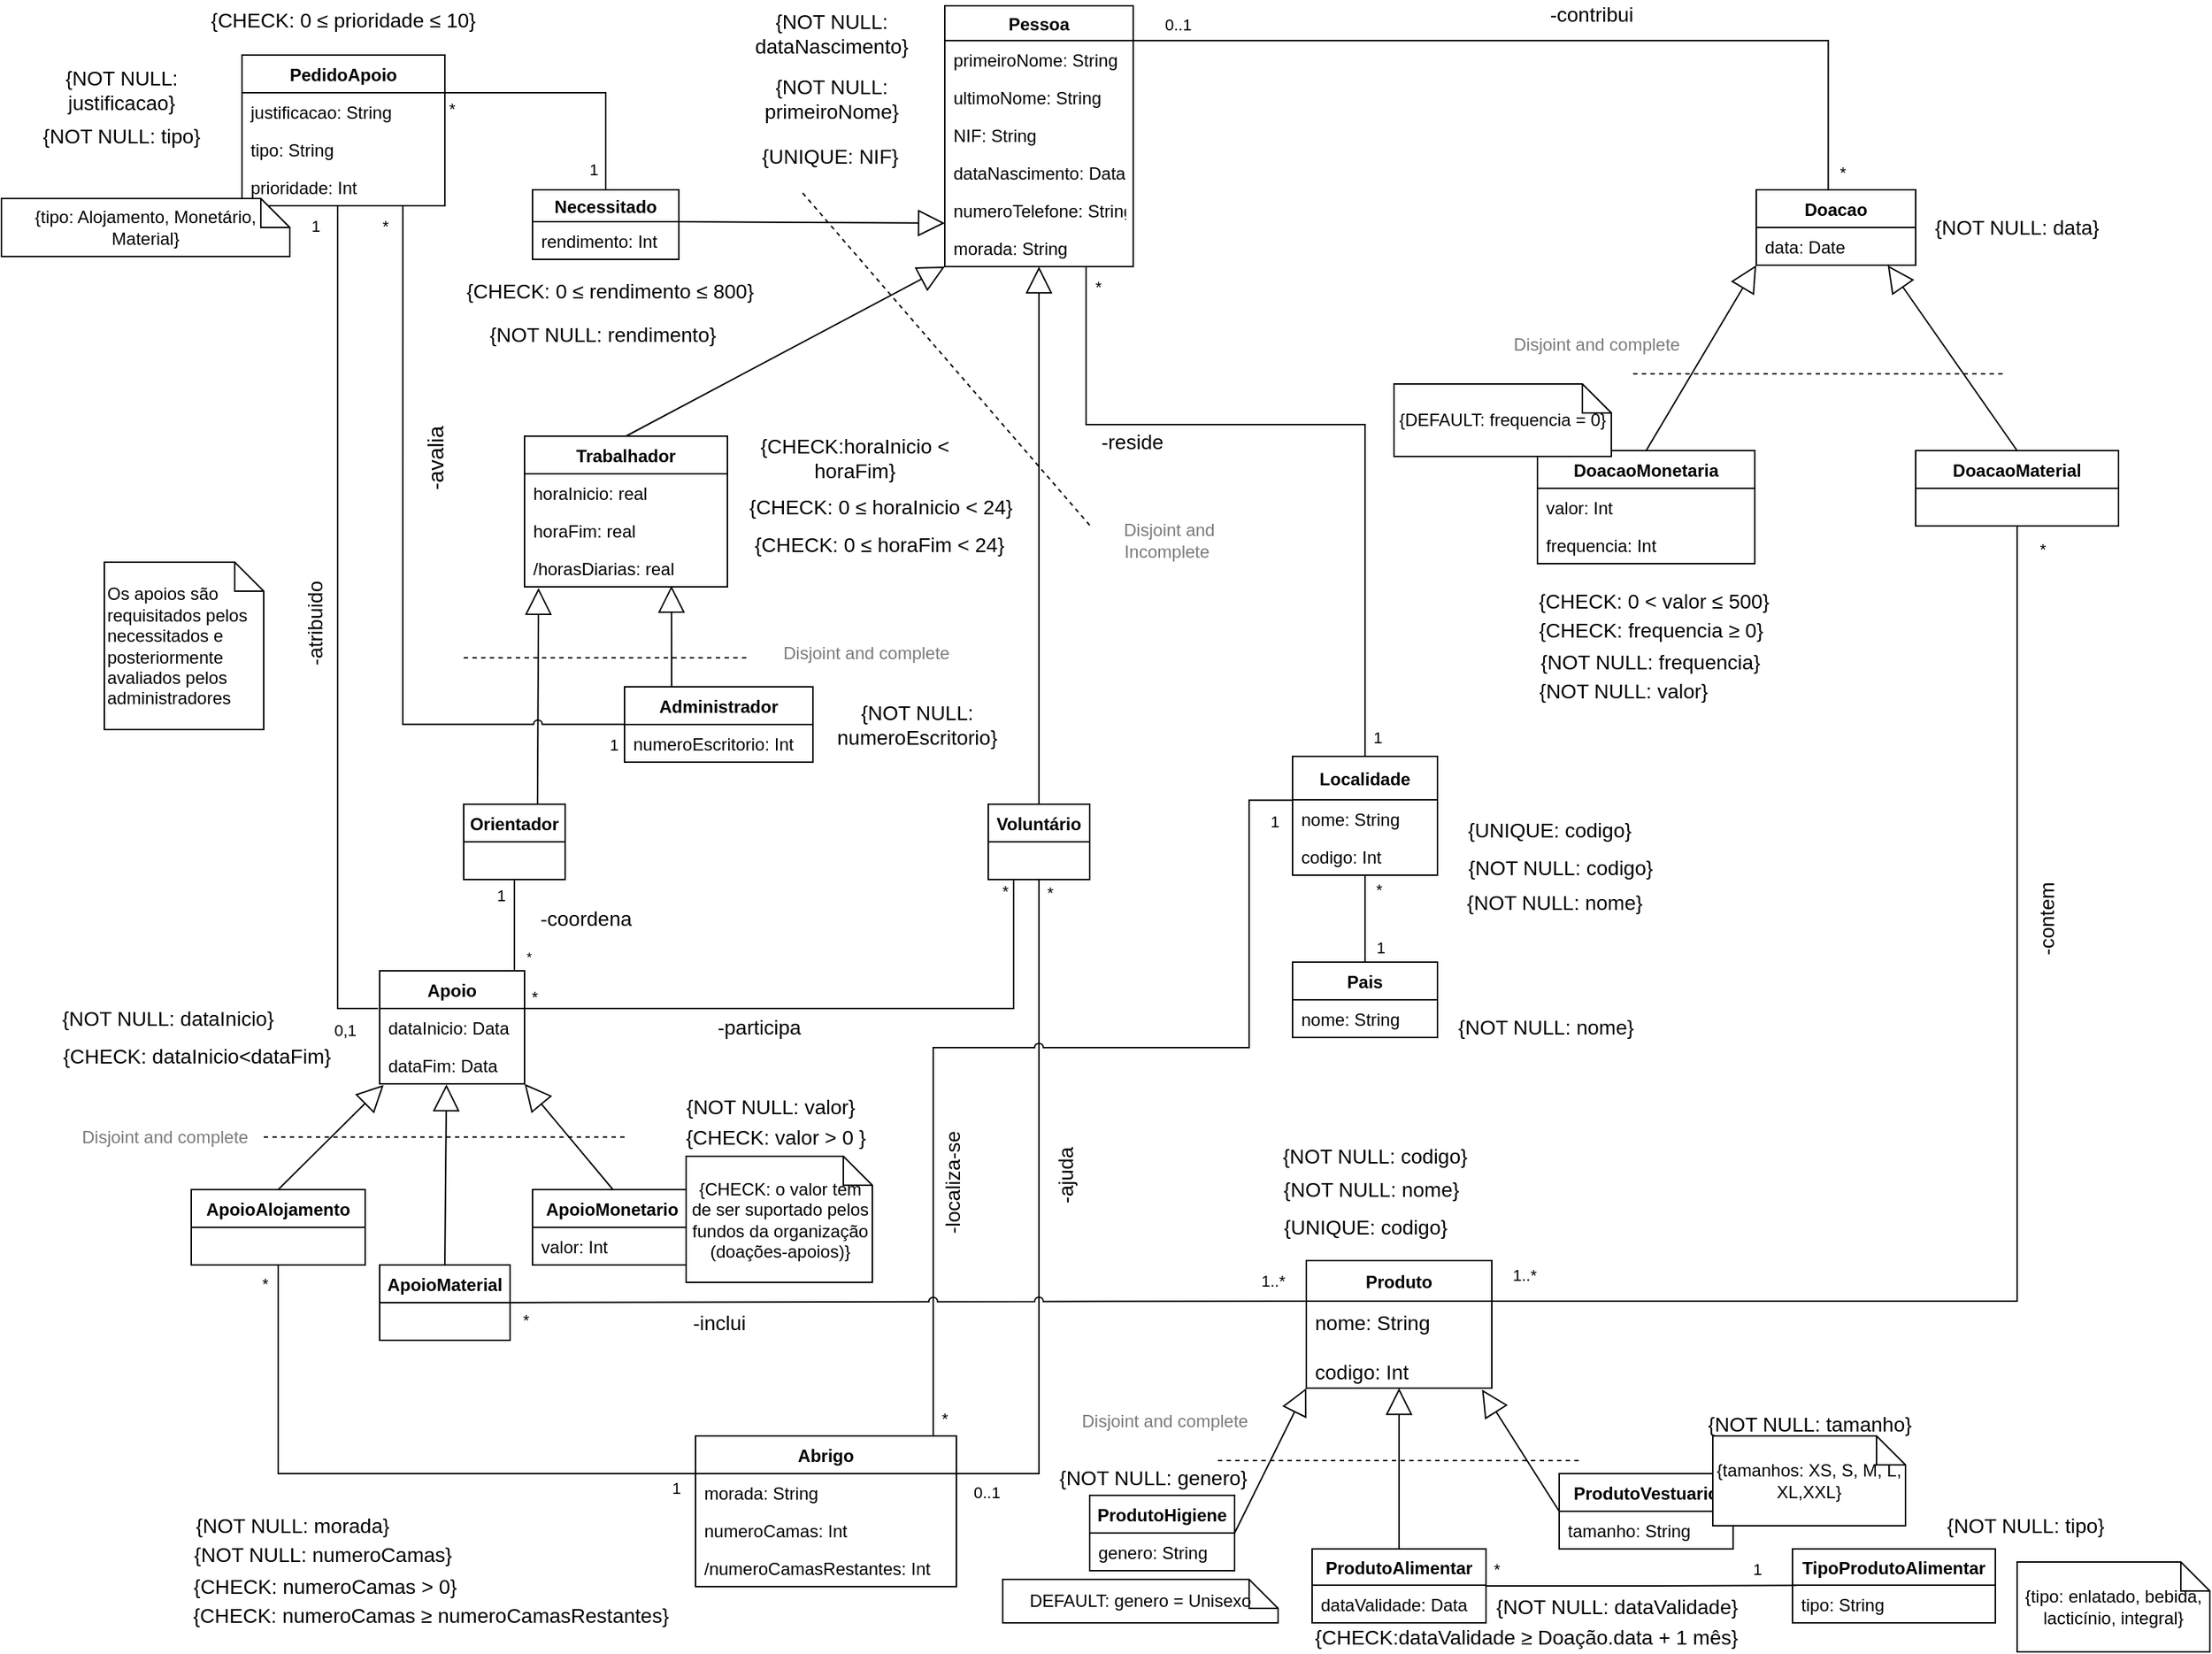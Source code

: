 <mxfile version="14.6.12" type="device"><diagram id="hp6VcKTJ3_gHOtgBkN7Q" name="UML "><mxGraphModel dx="2076" dy="1120" grid="1" gridSize="10" guides="1" tooltips="1" connect="1" arrows="1" fold="1" page="1" pageScale="1" pageWidth="1654" pageHeight="1169" background="none" math="0" shadow="0"><root><mxCell id="0"/><mxCell id="1" parent="0"/><mxCell id="lBx3msXCtQHLR3H3OD68-1" value="Pessoa" style="swimlane;fontStyle=1;childLayout=stackLayout;horizontal=1;startSize=24;fillColor=none;horizontalStack=0;resizeParent=1;resizeParentMax=0;resizeLast=0;collapsible=1;marginBottom=0;" parent="1" vertex="1"><mxGeometry x="711" y="26" width="130" height="180" as="geometry"/></mxCell><mxCell id="lBx3msXCtQHLR3H3OD68-2" value="primeiroNome: String" style="text;strokeColor=none;fillColor=none;align=left;verticalAlign=top;spacingLeft=4;spacingRight=4;overflow=hidden;rotatable=0;points=[[0,0.5],[1,0.5]];portConstraint=eastwest;" parent="lBx3msXCtQHLR3H3OD68-1" vertex="1"><mxGeometry y="24" width="130" height="26" as="geometry"/></mxCell><mxCell id="lBx3msXCtQHLR3H3OD68-3" value="ultimoNome: String" style="text;strokeColor=none;fillColor=none;align=left;verticalAlign=top;spacingLeft=4;spacingRight=4;overflow=hidden;rotatable=0;points=[[0,0.5],[1,0.5]];portConstraint=eastwest;" parent="lBx3msXCtQHLR3H3OD68-1" vertex="1"><mxGeometry y="50" width="130" height="26" as="geometry"/></mxCell><mxCell id="lBx3msXCtQHLR3H3OD68-4" value="NIF: String" style="text;strokeColor=none;fillColor=none;align=left;verticalAlign=top;spacingLeft=4;spacingRight=4;overflow=hidden;rotatable=0;points=[[0,0.5],[1,0.5]];portConstraint=eastwest;" parent="lBx3msXCtQHLR3H3OD68-1" vertex="1"><mxGeometry y="76" width="130" height="26" as="geometry"/></mxCell><mxCell id="lBx3msXCtQHLR3H3OD68-5" value="dataNascimento: Data" style="text;strokeColor=none;fillColor=none;align=left;verticalAlign=top;spacingLeft=4;spacingRight=4;overflow=hidden;rotatable=0;points=[[0,0.5],[1,0.5]];portConstraint=eastwest;" parent="lBx3msXCtQHLR3H3OD68-1" vertex="1"><mxGeometry y="102" width="130" height="26" as="geometry"/></mxCell><mxCell id="lBx3msXCtQHLR3H3OD68-7" value="numeroTelefone: String" style="text;strokeColor=none;fillColor=none;align=left;verticalAlign=top;spacingLeft=4;spacingRight=4;overflow=hidden;rotatable=0;points=[[0,0.5],[1,0.5]];portConstraint=eastwest;" parent="lBx3msXCtQHLR3H3OD68-1" vertex="1"><mxGeometry y="128" width="130" height="26" as="geometry"/></mxCell><mxCell id="lBx3msXCtQHLR3H3OD68-8" value="morada: String" style="text;strokeColor=none;fillColor=none;align=left;verticalAlign=top;spacingLeft=4;spacingRight=4;overflow=hidden;rotatable=0;points=[[0,0.5],[1,0.5]];portConstraint=eastwest;" parent="lBx3msXCtQHLR3H3OD68-1" vertex="1"><mxGeometry y="154" width="130" height="26" as="geometry"/></mxCell><mxCell id="lBx3msXCtQHLR3H3OD68-9" value="Trabalhador" style="swimlane;fontStyle=1;childLayout=stackLayout;horizontal=1;startSize=26;fillColor=none;horizontalStack=0;resizeParent=1;resizeParentMax=0;resizeLast=0;collapsible=1;marginBottom=0;" parent="1" vertex="1"><mxGeometry x="421" y="323" width="140" height="104" as="geometry"/></mxCell><mxCell id="lBx3msXCtQHLR3H3OD68-11" value="horaInicio: real" style="text;strokeColor=none;fillColor=none;align=left;verticalAlign=top;spacingLeft=4;spacingRight=4;overflow=hidden;rotatable=0;points=[[0,0.5],[1,0.5]];portConstraint=eastwest;" parent="lBx3msXCtQHLR3H3OD68-9" vertex="1"><mxGeometry y="26" width="140" height="26" as="geometry"/></mxCell><mxCell id="lBx3msXCtQHLR3H3OD68-12" value="horaFim: real" style="text;strokeColor=none;fillColor=none;align=left;verticalAlign=top;spacingLeft=4;spacingRight=4;overflow=hidden;rotatable=0;points=[[0,0.5],[1,0.5]];portConstraint=eastwest;" parent="lBx3msXCtQHLR3H3OD68-9" vertex="1"><mxGeometry y="52" width="140" height="26" as="geometry"/></mxCell><mxCell id="lBx3msXCtQHLR3H3OD68-13" value="/horasDiarias: real" style="text;strokeColor=none;fillColor=none;align=left;verticalAlign=top;spacingLeft=4;spacingRight=4;overflow=hidden;rotatable=0;points=[[0,0.5],[1,0.5]];portConstraint=eastwest;" parent="lBx3msXCtQHLR3H3OD68-9" vertex="1"><mxGeometry y="78" width="140" height="26" as="geometry"/></mxCell><mxCell id="lBx3msXCtQHLR3H3OD68-14" value="Voluntário" style="swimlane;fontStyle=1;childLayout=stackLayout;horizontal=1;startSize=26;fillColor=none;horizontalStack=0;resizeParent=1;resizeParentMax=0;resizeLast=0;collapsible=1;marginBottom=0;" parent="1" vertex="1"><mxGeometry x="741" y="577" width="70" height="52" as="geometry"><mxRectangle x="680" y="577" width="90" height="26" as="alternateBounds"/></mxGeometry></mxCell><mxCell id="lBx3msXCtQHLR3H3OD68-18" value="Orientador" style="swimlane;fontStyle=1;childLayout=stackLayout;horizontal=1;startSize=26;fillColor=none;horizontalStack=0;resizeParent=1;resizeParentMax=0;resizeLast=0;collapsible=1;marginBottom=0;" parent="1" vertex="1"><mxGeometry x="379" y="577" width="70" height="52" as="geometry"/></mxCell><mxCell id="lBx3msXCtQHLR3H3OD68-30" value="Apoio" style="swimlane;fontStyle=1;childLayout=stackLayout;horizontal=1;startSize=26;fillColor=none;horizontalStack=0;resizeParent=1;resizeParentMax=0;resizeLast=0;collapsible=1;marginBottom=0;" parent="1" vertex="1"><mxGeometry x="321" y="692" width="100" height="78" as="geometry"/></mxCell><mxCell id="lBx3msXCtQHLR3H3OD68-31" value="dataInicio: Data" style="text;strokeColor=none;fillColor=none;align=left;verticalAlign=top;spacingLeft=4;spacingRight=4;overflow=hidden;rotatable=0;points=[[0,0.5],[1,0.5]];portConstraint=eastwest;" parent="lBx3msXCtQHLR3H3OD68-30" vertex="1"><mxGeometry y="26" width="100" height="26" as="geometry"/></mxCell><mxCell id="lBx3msXCtQHLR3H3OD68-32" value="dataFim: Data" style="text;strokeColor=none;fillColor=none;align=left;verticalAlign=top;spacingLeft=4;spacingRight=4;overflow=hidden;rotatable=0;points=[[0,0.5],[1,0.5]];portConstraint=eastwest;" parent="lBx3msXCtQHLR3H3OD68-30" vertex="1"><mxGeometry y="52" width="100" height="26" as="geometry"/></mxCell><mxCell id="lBx3msXCtQHLR3H3OD68-34" value="ApoioMaterial" style="swimlane;fontStyle=1;childLayout=stackLayout;horizontal=1;startSize=26;fillColor=none;horizontalStack=0;resizeParent=1;resizeParentMax=0;resizeLast=0;collapsible=1;marginBottom=0;" parent="1" vertex="1"><mxGeometry x="321" y="895" width="90" height="52" as="geometry"/></mxCell><mxCell id="lBx3msXCtQHLR3H3OD68-39" value="ApoioMonetario" style="swimlane;fontStyle=1;childLayout=stackLayout;horizontal=1;startSize=26;fillColor=none;horizontalStack=0;resizeParent=1;resizeParentMax=0;resizeLast=0;collapsible=1;marginBottom=0;" parent="1" vertex="1"><mxGeometry x="426.5" y="843" width="110" height="52" as="geometry"/></mxCell><mxCell id="lBx3msXCtQHLR3H3OD68-42" value="valor: Int" style="text;strokeColor=none;fillColor=none;align=left;verticalAlign=top;spacingLeft=4;spacingRight=4;overflow=hidden;rotatable=0;points=[[0,0.5],[1,0.5]];portConstraint=eastwest;" parent="lBx3msXCtQHLR3H3OD68-39" vertex="1"><mxGeometry y="26" width="110" height="26" as="geometry"/></mxCell><mxCell id="lBx3msXCtQHLR3H3OD68-43" value="Abrigo" style="swimlane;fontStyle=1;childLayout=stackLayout;horizontal=1;startSize=26;fillColor=none;horizontalStack=0;resizeParent=1;resizeParentMax=0;resizeLast=0;collapsible=1;marginBottom=0;" parent="1" vertex="1"><mxGeometry x="539" y="1013" width="180" height="104" as="geometry"/></mxCell><mxCell id="lBx3msXCtQHLR3H3OD68-44" value="morada: String" style="text;strokeColor=none;fillColor=none;align=left;verticalAlign=top;spacingLeft=4;spacingRight=4;overflow=hidden;rotatable=0;points=[[0,0.5],[1,0.5]];portConstraint=eastwest;" parent="lBx3msXCtQHLR3H3OD68-43" vertex="1"><mxGeometry y="26" width="180" height="26" as="geometry"/></mxCell><mxCell id="lBx3msXCtQHLR3H3OD68-45" value="numeroCamas: Int" style="text;strokeColor=none;fillColor=none;align=left;verticalAlign=top;spacingLeft=4;spacingRight=4;overflow=hidden;rotatable=0;points=[[0,0.5],[1,0.5]];portConstraint=eastwest;" parent="lBx3msXCtQHLR3H3OD68-43" vertex="1"><mxGeometry y="52" width="180" height="26" as="geometry"/></mxCell><mxCell id="lBx3msXCtQHLR3H3OD68-228" value="/numeroCamasRestantes: Int" style="text;strokeColor=none;fillColor=none;align=left;verticalAlign=top;spacingLeft=4;spacingRight=4;overflow=hidden;rotatable=0;points=[[0,0.5],[1,0.5]];portConstraint=eastwest;" parent="lBx3msXCtQHLR3H3OD68-43" vertex="1"><mxGeometry y="78" width="180" height="26" as="geometry"/></mxCell><mxCell id="lBx3msXCtQHLR3H3OD68-51" value="ProdutoAlimentar" style="swimlane;fontStyle=1;childLayout=stackLayout;horizontal=1;startSize=25;fillColor=none;horizontalStack=0;resizeParent=1;resizeParentMax=0;resizeLast=0;collapsible=1;marginBottom=0;" parent="1" vertex="1"><mxGeometry x="964.5" y="1091" width="120" height="51" as="geometry"/></mxCell><mxCell id="lBx3msXCtQHLR3H3OD68-53" value="dataValidade: Data" style="text;strokeColor=none;fillColor=none;align=left;verticalAlign=top;spacingLeft=4;spacingRight=4;overflow=hidden;rotatable=0;points=[[0,0.5],[1,0.5]];portConstraint=eastwest;" parent="lBx3msXCtQHLR3H3OD68-51" vertex="1"><mxGeometry y="25" width="120" height="26" as="geometry"/></mxCell><mxCell id="lBx3msXCtQHLR3H3OD68-55" value="ProdutoVestuario" style="swimlane;fontStyle=1;childLayout=stackLayout;horizontal=1;startSize=26;fillColor=none;horizontalStack=0;resizeParent=1;resizeParentMax=0;resizeLast=0;collapsible=1;marginBottom=0;" parent="1" vertex="1"><mxGeometry x="1135" y="1039" width="120" height="52" as="geometry"/></mxCell><mxCell id="lBx3msXCtQHLR3H3OD68-56" value="tamanho: String" style="text;strokeColor=none;fillColor=none;align=left;verticalAlign=top;spacingLeft=4;spacingRight=4;overflow=hidden;rotatable=0;points=[[0,0.5],[1,0.5]];portConstraint=eastwest;" parent="lBx3msXCtQHLR3H3OD68-55" vertex="1"><mxGeometry y="26" width="120" height="26" as="geometry"/></mxCell><mxCell id="lBx3msXCtQHLR3H3OD68-59" value="ProdutoHigiene" style="swimlane;fontStyle=1;childLayout=stackLayout;horizontal=1;startSize=26;fillColor=none;horizontalStack=0;resizeParent=1;resizeParentMax=0;resizeLast=0;collapsible=1;marginBottom=0;" parent="1" vertex="1"><mxGeometry x="811" y="1054" width="100" height="52" as="geometry"/></mxCell><mxCell id="lBx3msXCtQHLR3H3OD68-60" value="genero: String" style="text;strokeColor=none;fillColor=none;align=left;verticalAlign=top;spacingLeft=4;spacingRight=4;overflow=hidden;rotatable=0;points=[[0,0.5],[1,0.5]];portConstraint=eastwest;" parent="lBx3msXCtQHLR3H3OD68-59" vertex="1"><mxGeometry y="26" width="100" height="26" as="geometry"/></mxCell><mxCell id="lBx3msXCtQHLR3H3OD68-65" value="Necessitado" style="swimlane;fontStyle=1;childLayout=stackLayout;horizontal=1;startSize=22;fillColor=none;horizontalStack=0;resizeParent=1;resizeParentMax=0;resizeLast=0;collapsible=1;marginBottom=0;" parent="1" vertex="1"><mxGeometry x="426.5" y="153" width="101" height="48" as="geometry"/></mxCell><mxCell id="Nlvr1y0J_WOIO6-PGMLo-25" value="rendimento: Int" style="text;strokeColor=none;fillColor=none;align=left;verticalAlign=top;spacingLeft=4;spacingRight=4;overflow=hidden;rotatable=0;points=[[0,0.5],[1,0.5]];portConstraint=eastwest;" parent="lBx3msXCtQHLR3H3OD68-65" vertex="1"><mxGeometry y="22" width="101" height="26" as="geometry"/></mxCell><mxCell id="lBx3msXCtQHLR3H3OD68-69" value="Administrador" style="swimlane;fontStyle=1;childLayout=stackLayout;horizontal=1;startSize=26;fillColor=none;horizontalStack=0;resizeParent=1;resizeParentMax=0;resizeLast=0;collapsible=1;marginBottom=0;" parent="1" vertex="1"><mxGeometry x="490" y="496" width="130" height="52" as="geometry"/></mxCell><mxCell id="lBx3msXCtQHLR3H3OD68-70" value="numeroEscritorio: Int" style="text;strokeColor=none;fillColor=none;align=left;verticalAlign=top;spacingLeft=4;spacingRight=4;overflow=hidden;rotatable=0;points=[[0,0.5],[1,0.5]];portConstraint=eastwest;" parent="lBx3msXCtQHLR3H3OD68-69" vertex="1"><mxGeometry y="26" width="130" height="26" as="geometry"/></mxCell><mxCell id="lBx3msXCtQHLR3H3OD68-77" value="Doacao" style="swimlane;fontStyle=1;childLayout=stackLayout;horizontal=1;startSize=26;fillColor=none;horizontalStack=0;resizeParent=1;resizeParentMax=0;resizeLast=0;collapsible=1;marginBottom=0;" parent="1" vertex="1"><mxGeometry x="1271" y="153" width="110" height="52" as="geometry"/></mxCell><mxCell id="lBx3msXCtQHLR3H3OD68-78" value="data: Date" style="text;strokeColor=none;fillColor=none;align=left;verticalAlign=top;spacingLeft=4;spacingRight=4;overflow=hidden;rotatable=0;points=[[0,0.5],[1,0.5]];portConstraint=eastwest;" parent="lBx3msXCtQHLR3H3OD68-77" vertex="1"><mxGeometry y="26" width="110" height="26" as="geometry"/></mxCell><mxCell id="lBx3msXCtQHLR3H3OD68-81" value="DoacaoMaterial" style="swimlane;fontStyle=1;childLayout=stackLayout;horizontal=1;startSize=26;fillColor=none;horizontalStack=0;resizeParent=1;resizeParentMax=0;resizeLast=0;collapsible=1;marginBottom=0;" parent="1" vertex="1"><mxGeometry x="1381" y="333" width="140" height="52" as="geometry"/></mxCell><mxCell id="lBx3msXCtQHLR3H3OD68-85" value="DoacaoMonetaria" style="swimlane;fontStyle=1;childLayout=stackLayout;horizontal=1;startSize=26;fillColor=none;horizontalStack=0;resizeParent=1;resizeParentMax=0;resizeLast=0;collapsible=1;marginBottom=0;" parent="1" vertex="1"><mxGeometry x="1120" y="333" width="150" height="78" as="geometry"/></mxCell><mxCell id="lBx3msXCtQHLR3H3OD68-86" value="valor: Int" style="text;strokeColor=none;fillColor=none;align=left;verticalAlign=top;spacingLeft=4;spacingRight=4;overflow=hidden;rotatable=0;points=[[0,0.5],[1,0.5]];portConstraint=eastwest;" parent="lBx3msXCtQHLR3H3OD68-85" vertex="1"><mxGeometry y="26" width="150" height="26" as="geometry"/></mxCell><mxCell id="S90QLzdGMA8ZU1RfaPx3-17" value="frequencia: Int" style="text;strokeColor=none;fillColor=none;align=left;verticalAlign=top;spacingLeft=4;spacingRight=4;overflow=hidden;rotatable=0;points=[[0,0.5],[1,0.5]];portConstraint=eastwest;" parent="lBx3msXCtQHLR3H3OD68-85" vertex="1"><mxGeometry y="52" width="150" height="26" as="geometry"/></mxCell><mxCell id="lBx3msXCtQHLR3H3OD68-93" value="Localidade" style="swimlane;fontStyle=1;childLayout=stackLayout;horizontal=1;startSize=30;fillColor=none;horizontalStack=0;resizeParent=1;resizeParentMax=0;resizeLast=0;collapsible=1;marginBottom=0;" parent="1" vertex="1"><mxGeometry x="951" y="544.0" width="100" height="82" as="geometry"><mxRectangle x="890" y="715.0" width="100" height="30" as="alternateBounds"/></mxGeometry></mxCell><mxCell id="lBx3msXCtQHLR3H3OD68-94" value="nome: String" style="text;strokeColor=none;fillColor=none;align=left;verticalAlign=top;spacingLeft=4;spacingRight=4;overflow=hidden;rotatable=0;points=[[0,0.5],[1,0.5]];portConstraint=eastwest;" parent="lBx3msXCtQHLR3H3OD68-93" vertex="1"><mxGeometry y="30" width="100" height="26" as="geometry"/></mxCell><mxCell id="lBx3msXCtQHLR3H3OD68-95" value="codigo: Int" style="text;strokeColor=none;fillColor=none;align=left;verticalAlign=top;spacingLeft=4;spacingRight=4;overflow=hidden;rotatable=0;points=[[0,0.5],[1,0.5]];portConstraint=eastwest;" parent="lBx3msXCtQHLR3H3OD68-93" vertex="1"><mxGeometry y="56" width="100" height="26" as="geometry"/></mxCell><mxCell id="lBx3msXCtQHLR3H3OD68-98" value="Pais" style="swimlane;fontStyle=1;childLayout=stackLayout;horizontal=1;startSize=26;fillColor=none;horizontalStack=0;resizeParent=1;resizeParentMax=0;resizeLast=0;collapsible=1;marginBottom=0;" parent="1" vertex="1"><mxGeometry x="951" y="686" width="100" height="52" as="geometry"><mxRectangle x="890" y="841" width="60" height="26" as="alternateBounds"/></mxGeometry></mxCell><mxCell id="lBx3msXCtQHLR3H3OD68-99" value="nome: String" style="text;strokeColor=none;fillColor=none;align=left;verticalAlign=top;spacingLeft=4;spacingRight=4;overflow=hidden;rotatable=0;points=[[0,0.5],[1,0.5]];portConstraint=eastwest;" parent="lBx3msXCtQHLR3H3OD68-98" vertex="1"><mxGeometry y="26" width="100" height="26" as="geometry"/></mxCell><mxCell id="lBx3msXCtQHLR3H3OD68-106" value="ApoioAlojamento" style="swimlane;fontStyle=1;childLayout=stackLayout;horizontal=1;startSize=26;fillColor=none;horizontalStack=0;resizeParent=1;resizeParentMax=0;resizeLast=0;collapsible=1;marginBottom=0;" parent="1" vertex="1"><mxGeometry x="191" y="843" width="120" height="52" as="geometry"/></mxCell><mxCell id="lBx3msXCtQHLR3H3OD68-115" value="" style="endArrow=block;endSize=16;endFill=0;html=1;exitX=0.5;exitY=0;exitDx=0;exitDy=0;entryX=0;entryY=1;entryDx=0;entryDy=0;rounded=0;jumpStyle=arc;" parent="1" source="lBx3msXCtQHLR3H3OD68-9" target="lBx3msXCtQHLR3H3OD68-1" edge="1"><mxGeometry x="191" y="26" width="160" as="geometry"><mxPoint x="261" y="363" as="sourcePoint"/><mxPoint x="671" y="255" as="targetPoint"/></mxGeometry></mxCell><mxCell id="lBx3msXCtQHLR3H3OD68-117" value="" style="endArrow=block;endSize=16;endFill=0;html=1;rounded=0;exitX=0.993;exitY=0;exitDx=0;exitDy=0;exitPerimeter=0;jumpStyle=arc;" parent="1" source="Nlvr1y0J_WOIO6-PGMLo-25" edge="1"><mxGeometry x="190.5" y="23" width="160" as="geometry"><mxPoint x="534" y="176" as="sourcePoint"/><mxPoint x="711" y="176" as="targetPoint"/><Array as="points"/></mxGeometry></mxCell><mxCell id="lBx3msXCtQHLR3H3OD68-118" value="" style="endArrow=block;endSize=16;endFill=0;html=1;exitX=0.5;exitY=0;exitDx=0;exitDy=0;rounded=0;entryX=0.5;entryY=1;entryDx=0;entryDy=0;jumpStyle=arc;" parent="1" source="lBx3msXCtQHLR3H3OD68-14" target="lBx3msXCtQHLR3H3OD68-1" edge="1"><mxGeometry x="191" y="26" width="160" as="geometry"><mxPoint x="505.41" y="578" as="sourcePoint"/><mxPoint x="779" y="237" as="targetPoint"/><mxPoint as="offset"/><Array as="points"/></mxGeometry></mxCell><mxCell id="lBx3msXCtQHLR3H3OD68-119" value="" style="endArrow=block;endSize=16;endFill=0;html=1;entryX=0;entryY=1;entryDx=0;entryDy=0;exitX=1;exitY=0.5;exitDx=0;exitDy=0;rounded=0;jumpStyle=arc;" parent="1" source="lBx3msXCtQHLR3H3OD68-59" target="lBx3msXCtQHLR3H3OD68-47" edge="1"><mxGeometry x="191" y="26" width="160" as="geometry"><mxPoint x="579.82" y="1086" as="sourcePoint"/><mxPoint x="579.82" y="956" as="targetPoint"/></mxGeometry></mxCell><mxCell id="lBx3msXCtQHLR3H3OD68-120" value="" style="endArrow=block;endSize=16;endFill=0;html=1;exitX=0.5;exitY=0;exitDx=0;exitDy=0;rounded=0;jumpStyle=arc;entryX=0.5;entryY=1;entryDx=0;entryDy=0;" parent="1" source="lBx3msXCtQHLR3H3OD68-51" target="lBx3msXCtQHLR3H3OD68-47" edge="1"><mxGeometry x="202.5" y="28" width="160" as="geometry"><mxPoint x="1020" y="1067" as="sourcePoint"/><mxPoint x="1061" y="1030" as="targetPoint"/></mxGeometry></mxCell><mxCell id="lBx3msXCtQHLR3H3OD68-121" value="" style="endArrow=block;endSize=16;endFill=0;html=1;rounded=0;jumpStyle=arc;entryX=0.947;entryY=1.038;entryDx=0;entryDy=0;entryPerimeter=0;exitX=0;exitY=0.5;exitDx=0;exitDy=0;" parent="1" source="lBx3msXCtQHLR3H3OD68-55" target="TGdzUdlJfX6qGyG5TFMr-3" edge="1"><mxGeometry x="191" y="26" width="160" as="geometry"><mxPoint x="1099" y="1090" as="sourcePoint"/><mxPoint x="1086.708" y="1006.208" as="targetPoint"/></mxGeometry></mxCell><mxCell id="lBx3msXCtQHLR3H3OD68-123" value="" style="endArrow=block;endSize=16;endFill=0;html=1;entryX=0.028;entryY=1.029;entryDx=0;entryDy=0;entryPerimeter=0;exitX=0.5;exitY=0;exitDx=0;exitDy=0;rounded=0;jumpStyle=arc;" parent="1" source="lBx3msXCtQHLR3H3OD68-106" target="lBx3msXCtQHLR3H3OD68-32" edge="1"><mxGeometry x="191" y="26" width="160" as="geometry"><mxPoint x="241" y="913" as="sourcePoint"/><mxPoint x="231" y="838" as="targetPoint"/></mxGeometry></mxCell><mxCell id="lBx3msXCtQHLR3H3OD68-126" value="" style="endArrow=block;endSize=16;endFill=0;html=1;entryX=1;entryY=1;entryDx=0;entryDy=0;rounded=0;jumpStyle=arc;" parent="1" target="lBx3msXCtQHLR3H3OD68-30" edge="1"><mxGeometry x="191" y="26" width="160" as="geometry"><mxPoint x="482" y="843" as="sourcePoint"/><mxPoint x="411" y="757.8" as="targetPoint"/></mxGeometry></mxCell><mxCell id="lBx3msXCtQHLR3H3OD68-131" value="" style="endArrow=block;endSize=16;endFill=0;html=1;entryX=0.825;entryY=1.006;entryDx=0;entryDy=0;exitX=0.5;exitY=0;exitDx=0;exitDy=0;entryPerimeter=0;rounded=0;jumpStyle=arc;" parent="1" source="lBx3msXCtQHLR3H3OD68-81" target="lBx3msXCtQHLR3H3OD68-78" edge="1"><mxGeometry x="191" y="26" width="160" as="geometry"><mxPoint x="871" y="173" as="sourcePoint"/><mxPoint x="1031" y="173" as="targetPoint"/></mxGeometry></mxCell><mxCell id="lBx3msXCtQHLR3H3OD68-132" value="" style="endArrow=block;endSize=16;endFill=0;html=1;exitX=0.5;exitY=0;exitDx=0;exitDy=0;rounded=0;jumpStyle=arc;entryX=0;entryY=1;entryDx=0;entryDy=0;" parent="1" source="lBx3msXCtQHLR3H3OD68-85" target="lBx3msXCtQHLR3H3OD68-77" edge="1"><mxGeometry x="191" y="26" width="160" as="geometry"><mxPoint x="631" y="63" as="sourcePoint"/><mxPoint x="1438" y="200" as="targetPoint"/></mxGeometry></mxCell><mxCell id="lBx3msXCtQHLR3H3OD68-139" value="" style="endArrow=block;endSize=16;endFill=0;html=1;exitX=0.25;exitY=0;exitDx=0;exitDy=0;entryX=0.724;entryY=0.974;entryDx=0;entryDy=0;entryPerimeter=0;rounded=0;" parent="1" source="lBx3msXCtQHLR3H3OD68-69" target="lBx3msXCtQHLR3H3OD68-13" edge="1"><mxGeometry x="191" y="26" width="160" as="geometry"><mxPoint x="551" y="503" as="sourcePoint"/><mxPoint x="523" y="433" as="targetPoint"/><mxPoint as="offset"/></mxGeometry></mxCell><mxCell id="lBx3msXCtQHLR3H3OD68-152" value="" style="endArrow=block;endSize=16;endFill=0;html=1;exitX=0.728;exitY=-0.006;exitDx=0;exitDy=0;entryX=0.069;entryY=1.031;entryDx=0;entryDy=0;entryPerimeter=0;exitPerimeter=0;rounded=0;" parent="1" source="lBx3msXCtQHLR3H3OD68-18" target="lBx3msXCtQHLR3H3OD68-13" edge="1"><mxGeometry x="191" y="26" width="160" as="geometry"><mxPoint x="221" y="493" as="sourcePoint"/><mxPoint x="416" y="443" as="targetPoint"/></mxGeometry></mxCell><mxCell id="lBx3msXCtQHLR3H3OD68-172" value="" style="endArrow=none;html=1;edgeStyle=orthogonalEdgeStyle;strokeColor=#000000;entryX=0.5;entryY=0;entryDx=0;entryDy=0;rounded=0;jumpStyle=arc;" parent="1" edge="1"><mxGeometry x="185.68" y="26" as="geometry"><mxPoint x="851" y="50" as="sourcePoint"/><mxPoint x="1320.68" y="153" as="targetPoint"/><Array as="points"><mxPoint x="841" y="50"/><mxPoint x="1321" y="50"/></Array></mxGeometry></mxCell><mxCell id="lBx3msXCtQHLR3H3OD68-173" value="0..1" style="edgeLabel;resizable=0;html=1;align=left;verticalAlign=bottom;" parent="lBx3msXCtQHLR3H3OD68-172" connectable="0" vertex="1"><mxGeometry x="-1" relative="1" as="geometry"><mxPoint x="10" y="-2.1" as="offset"/></mxGeometry></mxCell><mxCell id="lBx3msXCtQHLR3H3OD68-174" value="*" style="edgeLabel;resizable=0;html=1;align=right;verticalAlign=bottom;" parent="lBx3msXCtQHLR3H3OD68-172" connectable="0" vertex="1"><mxGeometry x="1" relative="1" as="geometry"><mxPoint x="13" y="-3" as="offset"/></mxGeometry></mxCell><mxCell id="lBx3msXCtQHLR3H3OD68-181" value="" style="endArrow=none;html=1;edgeStyle=orthogonalEdgeStyle;strokeColor=#000000;exitX=0.5;exitY=1;exitDx=0;exitDy=0;rounded=0;jumpStyle=arc;" parent="1" source="lBx3msXCtQHLR3H3OD68-18" edge="1"><mxGeometry x="191" y="26" as="geometry"><mxPoint x="407" y="635" as="sourcePoint"/><mxPoint x="416" y="692" as="targetPoint"/><Array as="points"><mxPoint x="416" y="692"/></Array></mxGeometry></mxCell><mxCell id="lBx3msXCtQHLR3H3OD68-182" value="1" style="edgeLabel;resizable=0;html=1;align=left;verticalAlign=bottom;" parent="lBx3msXCtQHLR3H3OD68-181" connectable="0" vertex="1"><mxGeometry x="-1" relative="1" as="geometry"><mxPoint x="-14" y="19" as="offset"/></mxGeometry></mxCell><mxCell id="lBx3msXCtQHLR3H3OD68-183" value="&lt;font style=&quot;font-size: 9px&quot;&gt;*&lt;/font&gt;" style="edgeLabel;resizable=0;html=1;align=right;verticalAlign=bottom;spacing=2;labelBackgroundColor=none;" parent="lBx3msXCtQHLR3H3OD68-181" connectable="0" vertex="1"><mxGeometry x="1" relative="1" as="geometry"><mxPoint x="10" y="-2" as="offset"/></mxGeometry></mxCell><mxCell id="lBx3msXCtQHLR3H3OD68-184" value="" style="endArrow=none;html=1;edgeStyle=orthogonalEdgeStyle;strokeColor=#000000;entryX=0;entryY=0.25;entryDx=0;entryDy=0;rounded=0;exitX=0.5;exitY=1;exitDx=0;exitDy=0;jumpStyle=arc;" parent="1" source="lBx3msXCtQHLR3H3OD68-106" target="lBx3msXCtQHLR3H3OD68-43" edge="1"><mxGeometry x="191" y="26" as="geometry"><mxPoint x="251" y="903" as="sourcePoint"/><mxPoint x="491.0" y="1039.0" as="targetPoint"/><Array as="points"><mxPoint x="251" y="1039"/></Array></mxGeometry></mxCell><mxCell id="lBx3msXCtQHLR3H3OD68-185" value="*" style="edgeLabel;resizable=0;html=1;align=left;verticalAlign=bottom;" parent="lBx3msXCtQHLR3H3OD68-184" connectable="0" vertex="1"><mxGeometry x="-1" relative="1" as="geometry"><mxPoint x="-13" y="21" as="offset"/></mxGeometry></mxCell><mxCell id="lBx3msXCtQHLR3H3OD68-186" value="1" style="edgeLabel;resizable=0;html=1;align=right;verticalAlign=bottom;" parent="lBx3msXCtQHLR3H3OD68-184" connectable="0" vertex="1"><mxGeometry x="1" relative="1" as="geometry"><mxPoint x="-10" y="18" as="offset"/></mxGeometry></mxCell><mxCell id="lBx3msXCtQHLR3H3OD68-187" value="" style="endArrow=none;html=1;edgeStyle=orthogonalEdgeStyle;strokeColor=#000000;rounded=0;endSize=0;startSize=0;entryX=0.5;entryY=1;entryDx=0;entryDy=0;exitX=1;exitY=0.25;exitDx=0;exitDy=0;jumpStyle=arc;" parent="1" source="lBx3msXCtQHLR3H3OD68-43" target="lBx3msXCtQHLR3H3OD68-14" edge="1"><mxGeometry x="191" y="26" as="geometry"><mxPoint x="730" y="1039" as="sourcePoint"/><mxPoint x="806" y="653" as="targetPoint"/></mxGeometry></mxCell><mxCell id="lBx3msXCtQHLR3H3OD68-188" value="0..1" style="edgeLabel;resizable=0;html=1;align=left;verticalAlign=bottom;" parent="lBx3msXCtQHLR3H3OD68-187" connectable="0" vertex="1"><mxGeometry x="-1" relative="1" as="geometry"><mxPoint x="10" y="21" as="offset"/></mxGeometry></mxCell><mxCell id="lBx3msXCtQHLR3H3OD68-189" value="*" style="edgeLabel;resizable=0;html=1;align=right;verticalAlign=bottom;" parent="lBx3msXCtQHLR3H3OD68-187" connectable="0" vertex="1"><mxGeometry x="1" relative="1" as="geometry"><mxPoint x="10.34" y="17" as="offset"/></mxGeometry></mxCell><mxCell id="lBx3msXCtQHLR3H3OD68-215" value="" style="endArrow=none;html=1;edgeStyle=orthogonalEdgeStyle;strokeColor=#000000;entryX=0.5;entryY=1;entryDx=0;entryDy=0;exitX=0.5;exitY=0;exitDx=0;exitDy=0;rounded=0;jumpStyle=arc;" parent="1" source="lBx3msXCtQHLR3H3OD68-98" target="lBx3msXCtQHLR3H3OD68-93" edge="1"><mxGeometry x="191" y="26" as="geometry"><mxPoint x="1771.5" y="844" as="sourcePoint"/><mxPoint x="1771" y="737" as="targetPoint"/><Array as="points"><mxPoint x="1001" y="660"/><mxPoint x="1001" y="660"/></Array></mxGeometry></mxCell><mxCell id="lBx3msXCtQHLR3H3OD68-216" value="1" style="edgeLabel;resizable=0;html=1;align=left;verticalAlign=bottom;" parent="lBx3msXCtQHLR3H3OD68-215" connectable="0" vertex="1"><mxGeometry x="-1" relative="1" as="geometry"><mxPoint x="6" y="-2" as="offset"/></mxGeometry></mxCell><mxCell id="lBx3msXCtQHLR3H3OD68-217" value="*" style="edgeLabel;resizable=0;html=1;align=right;verticalAlign=bottom;" parent="lBx3msXCtQHLR3H3OD68-215" connectable="0" vertex="1"><mxGeometry x="1" relative="1" as="geometry"><mxPoint x="12.5" y="18.26" as="offset"/></mxGeometry></mxCell><mxCell id="lBx3msXCtQHLR3H3OD68-222" value="&lt;font style=&quot;font-size: 14px&quot;&gt;{&lt;/font&gt;&lt;font style=&quot;font-size: 14px&quot;&gt;&lt;font style=&quot;font-size: 14px&quot;&gt;CHECK: numeroCamas ≥&amp;nbsp;&lt;/font&gt;&lt;/font&gt;&lt;font style=&quot;font-size: 14px&quot;&gt;&lt;font style=&quot;font-size: 14px&quot;&gt;&lt;font style=&quot;font-size: 14px&quot;&gt;numeroCamasRestantes&lt;/font&gt;&lt;/font&gt;}&lt;/font&gt;" style="text;html=1;strokeColor=none;fillColor=none;align=center;verticalAlign=middle;whiteSpace=wrap;rounded=1;" parent="1" vertex="1"><mxGeometry x="190.5" y="1125.5" width="330.5" height="23.5" as="geometry"/></mxCell><mxCell id="lBx3msXCtQHLR3H3OD68-223" value="&lt;font style=&quot;font-size: 14px&quot;&gt;{CHECK:dataValidade ≥ Doação.data + 1 mês}&lt;/font&gt;" style="text;html=1;strokeColor=none;fillColor=none;align=center;verticalAlign=middle;whiteSpace=wrap;rounded=0;" parent="1" vertex="1"><mxGeometry x="941" y="1142" width="343" height="20" as="geometry"/></mxCell><mxCell id="lBx3msXCtQHLR3H3OD68-227" value="&lt;font style=&quot;font-size: 14px&quot;&gt;{UNIQUE: NIF}&lt;/font&gt;" style="text;html=1;strokeColor=none;fillColor=none;align=center;verticalAlign=middle;whiteSpace=wrap;rounded=0;" parent="1" vertex="1"><mxGeometry x="577.5" y="120" width="108" height="20" as="geometry"/></mxCell><mxCell id="lBx3msXCtQHLR3H3OD68-229" value="&lt;font style=&quot;font-size: 14px&quot;&gt;{CHECK: &lt;/font&gt;&lt;font style=&quot;font-size: 14px&quot;&gt;&lt;font style=&quot;font-size: 14px&quot;&gt;numeroCamas &amp;gt; 0&lt;/font&gt;}&lt;/font&gt;" style="text;html=1;strokeColor=none;fillColor=none;align=center;verticalAlign=middle;whiteSpace=wrap;rounded=1;" parent="1" vertex="1"><mxGeometry x="188" y="1107.5" width="191" height="18" as="geometry"/></mxCell><mxCell id="lBx3msXCtQHLR3H3OD68-230" value="&lt;font style=&quot;font-size: 14px&quot;&gt;{CHECK: 0 &amp;lt; valor &lt;font style=&quot;font-size: 14px&quot;&gt;&lt;span class=&quot;box&quot;&gt;≤ 500&lt;/span&gt;&lt;/font&gt;}&lt;/font&gt;" style="text;html=1;strokeColor=none;fillColor=none;align=center;verticalAlign=middle;whiteSpace=wrap;rounded=0;" parent="1" vertex="1"><mxGeometry x="1116" y="427" width="169" height="20" as="geometry"/></mxCell><mxCell id="lBx3msXCtQHLR3H3OD68-237" value="" style="endArrow=none;html=1;edgeStyle=orthogonalEdgeStyle;strokeColor=#000000;rounded=0;entryX=-0.01;entryY=0;entryDx=0;entryDy=0;entryPerimeter=0;jumpStyle=arc;" parent="1" source="Nlvr1y0J_WOIO6-PGMLo-12" target="lBx3msXCtQHLR3H3OD68-31" edge="1"><mxGeometry x="200" y="35" as="geometry"><mxPoint x="286" y="211" as="sourcePoint"/><mxPoint x="340.1" y="726.974" as="targetPoint"/><Array as="points"><mxPoint x="292" y="718"/></Array></mxGeometry></mxCell><mxCell id="lBx3msXCtQHLR3H3OD68-238" value="1" style="edgeLabel;resizable=0;html=1;align=left;verticalAlign=bottom;" parent="lBx3msXCtQHLR3H3OD68-237" connectable="0" vertex="1"><mxGeometry x="-1" relative="1" as="geometry"><mxPoint x="-20" y="22" as="offset"/></mxGeometry></mxCell><mxCell id="lBx3msXCtQHLR3H3OD68-239" value="0,1" style="edgeLabel;resizable=0;html=1;align=right;verticalAlign=bottom;" parent="lBx3msXCtQHLR3H3OD68-237" connectable="0" vertex="1"><mxGeometry x="1" relative="1" as="geometry"><mxPoint x="-14.2" y="23.03" as="offset"/></mxGeometry></mxCell><mxCell id="lBx3msXCtQHLR3H3OD68-245" value="" style="endArrow=block;endSize=16;endFill=0;html=1;strokeColor=#000000;exitX=0.5;exitY=0;exitDx=0;exitDy=0;entryX=0.461;entryY=1.016;entryDx=0;entryDy=0;entryPerimeter=0;rounded=0;jumpStyle=arc;" parent="1" source="lBx3msXCtQHLR3H3OD68-34" target="lBx3msXCtQHLR3H3OD68-32" edge="1"><mxGeometry x="191" y="26" width="160" as="geometry"><mxPoint x="401" y="883" as="sourcePoint"/><mxPoint x="391" y="770" as="targetPoint"/></mxGeometry></mxCell><mxCell id="16roKwZHrwdSnwp08Nz2-1" value="" style="endArrow=none;html=1;edgeStyle=orthogonalEdgeStyle;rounded=0;entryX=0.25;entryY=1;entryDx=0;entryDy=0;jumpStyle=arc;" parent="1" target="lBx3msXCtQHLR3H3OD68-14" edge="1"><mxGeometry relative="1" as="geometry"><mxPoint x="443" y="718" as="sourcePoint"/><mxPoint x="785" y="635" as="targetPoint"/><Array as="points"><mxPoint x="421" y="718"/><mxPoint x="759" y="718"/></Array></mxGeometry></mxCell><mxCell id="16roKwZHrwdSnwp08Nz2-2" value="*" style="edgeLabel;resizable=0;html=1;align=left;verticalAlign=bottom;" parent="16roKwZHrwdSnwp08Nz2-1" connectable="0" vertex="1"><mxGeometry x="-1" relative="1" as="geometry"><mxPoint x="-19" as="offset"/></mxGeometry></mxCell><mxCell id="16roKwZHrwdSnwp08Nz2-3" value="*" style="edgeLabel;resizable=0;html=1;align=right;verticalAlign=bottom;" parent="16roKwZHrwdSnwp08Nz2-1" connectable="0" vertex="1"><mxGeometry x="1" relative="1" as="geometry"><mxPoint x="-3" y="16.17" as="offset"/></mxGeometry></mxCell><mxCell id="Nlvr1y0J_WOIO6-PGMLo-6" value="" style="endArrow=none;html=1;edgeStyle=orthogonalEdgeStyle;entryX=0.5;entryY=0;entryDx=0;entryDy=0;rounded=0;exitX=0.75;exitY=1;exitDx=0;exitDy=0;jumpStyle=arc;" parent="1" source="lBx3msXCtQHLR3H3OD68-1" target="lBx3msXCtQHLR3H3OD68-93" edge="1"><mxGeometry relative="1" as="geometry"><mxPoint x="800" y="248" as="sourcePoint"/><mxPoint x="729" y="472" as="targetPoint"/><Array as="points"><mxPoint x="808" y="315"/><mxPoint x="1001" y="315"/></Array></mxGeometry></mxCell><mxCell id="Nlvr1y0J_WOIO6-PGMLo-7" value="*" style="edgeLabel;resizable=0;html=1;align=left;verticalAlign=bottom;" parent="Nlvr1y0J_WOIO6-PGMLo-6" connectable="0" vertex="1"><mxGeometry x="-1" relative="1" as="geometry"><mxPoint x="4.5" y="22" as="offset"/></mxGeometry></mxCell><mxCell id="Nlvr1y0J_WOIO6-PGMLo-8" value="1" style="edgeLabel;resizable=0;html=1;align=right;verticalAlign=bottom;" parent="Nlvr1y0J_WOIO6-PGMLo-6" connectable="0" vertex="1"><mxGeometry x="1" relative="1" as="geometry"><mxPoint x="12" y="-4.91" as="offset"/></mxGeometry></mxCell><mxCell id="Nlvr1y0J_WOIO6-PGMLo-9" value="PedidoApoio" style="swimlane;fontStyle=1;childLayout=stackLayout;horizontal=1;startSize=26;fillColor=none;horizontalStack=0;resizeParent=1;resizeParentMax=0;resizeLast=0;collapsible=1;marginBottom=0;" parent="1" vertex="1"><mxGeometry x="226" y="60" width="140" height="104" as="geometry"/></mxCell><mxCell id="Nlvr1y0J_WOIO6-PGMLo-10" value="justificacao: String" style="text;strokeColor=none;fillColor=none;align=left;verticalAlign=top;spacingLeft=4;spacingRight=4;overflow=hidden;rotatable=0;points=[[0,0.5],[1,0.5]];portConstraint=eastwest;" parent="Nlvr1y0J_WOIO6-PGMLo-9" vertex="1"><mxGeometry y="26" width="140" height="26" as="geometry"/></mxCell><mxCell id="Nlvr1y0J_WOIO6-PGMLo-11" value="tipo: String" style="text;strokeColor=none;fillColor=none;align=left;verticalAlign=top;spacingLeft=4;spacingRight=4;overflow=hidden;rotatable=0;points=[[0,0.5],[1,0.5]];portConstraint=eastwest;" parent="Nlvr1y0J_WOIO6-PGMLo-9" vertex="1"><mxGeometry y="52" width="140" height="26" as="geometry"/></mxCell><mxCell id="Nlvr1y0J_WOIO6-PGMLo-12" value="prioridade: Int" style="text;strokeColor=none;fillColor=none;align=left;verticalAlign=top;spacingLeft=4;spacingRight=4;overflow=hidden;rotatable=0;points=[[0,0.5],[1,0.5]];portConstraint=eastwest;" parent="Nlvr1y0J_WOIO6-PGMLo-9" vertex="1"><mxGeometry y="78" width="140" height="26" as="geometry"/></mxCell><mxCell id="Nlvr1y0J_WOIO6-PGMLo-14" value="" style="endArrow=none;html=1;edgeStyle=orthogonalEdgeStyle;exitX=1;exitY=0.25;exitDx=0;exitDy=0;rounded=0;entryX=0.5;entryY=0;entryDx=0;entryDy=0;jumpStyle=arc;" parent="1" source="Nlvr1y0J_WOIO6-PGMLo-9" target="lBx3msXCtQHLR3H3OD68-65" edge="1"><mxGeometry relative="1" as="geometry"><mxPoint x="384" y="101" as="sourcePoint"/><mxPoint x="544" y="101" as="targetPoint"/><Array as="points"><mxPoint x="477" y="86"/></Array></mxGeometry></mxCell><mxCell id="Nlvr1y0J_WOIO6-PGMLo-15" value="*" style="edgeLabel;resizable=0;html=1;align=left;verticalAlign=bottom;" parent="Nlvr1y0J_WOIO6-PGMLo-14" connectable="0" vertex="1"><mxGeometry x="-1" relative="1" as="geometry"><mxPoint x="1.44" y="19.97" as="offset"/></mxGeometry></mxCell><mxCell id="Nlvr1y0J_WOIO6-PGMLo-16" value="1" style="edgeLabel;resizable=0;html=1;align=right;verticalAlign=bottom;" parent="Nlvr1y0J_WOIO6-PGMLo-14" connectable="0" vertex="1"><mxGeometry x="1" relative="1" as="geometry"><mxPoint x="-5.0" y="-5.18" as="offset"/></mxGeometry></mxCell><mxCell id="Nlvr1y0J_WOIO6-PGMLo-18" value="&lt;font style=&quot;font-size: 14px&quot;&gt;{CHECK: 0 &lt;/font&gt;&lt;font style=&quot;font-size: 14px&quot;&gt;&lt;font style=&quot;font-size: 14px&quot;&gt;≤&lt;/font&gt; prioridade&lt;/font&gt;&lt;font style=&quot;font-size: 14px&quot;&gt;&lt;span class=&quot;box&quot;&gt; ≤ 10&lt;/span&gt;}&lt;/font&gt;" style="text;html=1;strokeColor=none;fillColor=none;align=center;verticalAlign=middle;whiteSpace=wrap;rounded=0;" parent="1" vertex="1"><mxGeometry x="190" y="29" width="212" height="13" as="geometry"/></mxCell><mxCell id="Nlvr1y0J_WOIO6-PGMLo-22" value="" style="endArrow=none;html=1;edgeStyle=orthogonalEdgeStyle;rounded=0;entryX=-0.002;entryY=0.009;entryDx=0;entryDy=0;entryPerimeter=0;jumpStyle=arc;" parent="1" source="lBx3msXCtQHLR3H3OD68-43" target="lBx3msXCtQHLR3H3OD68-94" edge="1"><mxGeometry relative="1" as="geometry"><mxPoint x="568" y="869" as="sourcePoint"/><mxPoint x="940" y="735" as="targetPoint"/><Array as="points"><mxPoint x="703" y="745"/><mxPoint x="921" y="745"/><mxPoint x="921" y="574"/></Array></mxGeometry></mxCell><mxCell id="Nlvr1y0J_WOIO6-PGMLo-23" value="*" style="edgeLabel;resizable=0;html=1;align=left;verticalAlign=bottom;" parent="Nlvr1y0J_WOIO6-PGMLo-22" connectable="0" vertex="1"><mxGeometry x="-1" relative="1" as="geometry"><mxPoint x="4" y="-4" as="offset"/></mxGeometry></mxCell><mxCell id="Nlvr1y0J_WOIO6-PGMLo-24" value="1" style="edgeLabel;resizable=0;html=1;align=right;verticalAlign=bottom;" parent="Nlvr1y0J_WOIO6-PGMLo-22" connectable="0" vertex="1"><mxGeometry x="1" relative="1" as="geometry"><mxPoint x="-7.8" y="22.77" as="offset"/></mxGeometry></mxCell><mxCell id="Nlvr1y0J_WOIO6-PGMLo-29" value="" style="endArrow=none;html=1;edgeStyle=orthogonalEdgeStyle;rounded=0;exitX=0.793;exitY=0.983;exitDx=0;exitDy=0;exitPerimeter=0;entryX=0.004;entryY=-0.003;entryDx=0;entryDy=0;entryPerimeter=0;jumpStyle=arc;" parent="1" source="Nlvr1y0J_WOIO6-PGMLo-12" target="lBx3msXCtQHLR3H3OD68-70" edge="1"><mxGeometry relative="1" as="geometry"><mxPoint x="337" y="180" as="sourcePoint"/><mxPoint x="486" y="522" as="targetPoint"/><Array as="points"><mxPoint x="337" y="522"/></Array></mxGeometry></mxCell><mxCell id="Nlvr1y0J_WOIO6-PGMLo-30" value="*" style="edgeLabel;resizable=0;html=1;align=left;verticalAlign=bottom;" parent="Nlvr1y0J_WOIO6-PGMLo-29" connectable="0" vertex="1"><mxGeometry x="-1" relative="1" as="geometry"><mxPoint x="-16.02" y="23.01" as="offset"/></mxGeometry></mxCell><mxCell id="Nlvr1y0J_WOIO6-PGMLo-31" value="1" style="edgeLabel;resizable=0;html=1;align=right;verticalAlign=bottom;" parent="Nlvr1y0J_WOIO6-PGMLo-29" connectable="0" vertex="1"><mxGeometry x="1" relative="1" as="geometry"><mxPoint x="-4.48" y="22.82" as="offset"/></mxGeometry></mxCell><mxCell id="We37v8-a0ZufE-Tkoejx-1" value="&lt;font style=&quot;font-size: 15px&quot;&gt;-avalia&lt;/font&gt;" style="text;html=1;strokeColor=none;fillColor=none;align=center;verticalAlign=middle;whiteSpace=wrap;rounded=0;rotation=-90;" parent="1" vertex="1"><mxGeometry x="330" y="328" width="58" height="20" as="geometry"/></mxCell><mxCell id="We37v8-a0ZufE-Tkoejx-2" value="-atribuido" style="text;html=1;strokeColor=none;fillColor=none;align=center;verticalAlign=middle;whiteSpace=wrap;rounded=0;rotation=-90;fontSize=14;" parent="1" vertex="1"><mxGeometry x="238.5" y="442.5" width="75" height="20" as="geometry"/></mxCell><mxCell id="We37v8-a0ZufE-Tkoejx-3" value="&lt;font style=&quot;font-size: 14px&quot;&gt;-participa&lt;/font&gt;" style="text;html=1;strokeColor=none;fillColor=none;align=center;verticalAlign=middle;whiteSpace=wrap;rounded=0;fontSize=14;" parent="1" vertex="1"><mxGeometry x="539" y="721" width="88" height="20" as="geometry"/></mxCell><mxCell id="We37v8-a0ZufE-Tkoejx-4" value="-coordena" style="text;html=1;strokeColor=none;fillColor=none;align=center;verticalAlign=middle;whiteSpace=wrap;rounded=0;fontSize=14;" parent="1" vertex="1"><mxGeometry x="426" y="646" width="75" height="20" as="geometry"/></mxCell><mxCell id="We37v8-a0ZufE-Tkoejx-5" value="-ajuda" style="text;html=1;strokeColor=none;fillColor=none;align=center;verticalAlign=middle;whiteSpace=wrap;rounded=0;fontSize=14;rotation=-90;" parent="1" vertex="1"><mxGeometry x="756" y="823" width="77" height="20" as="geometry"/></mxCell><mxCell id="We37v8-a0ZufE-Tkoejx-6" value="-contribui" style="text;html=1;strokeColor=none;fillColor=none;align=center;verticalAlign=middle;whiteSpace=wrap;rounded=0;fontSize=14;" parent="1" vertex="1"><mxGeometry x="1120" y="22" width="75" height="20" as="geometry"/></mxCell><mxCell id="We37v8-a0ZufE-Tkoejx-7" value="-reside" style="text;html=1;strokeColor=none;fillColor=none;align=center;verticalAlign=middle;whiteSpace=wrap;rounded=0;fontSize=14;" parent="1" vertex="1"><mxGeometry x="811" y="317" width="59" height="20" as="geometry"/></mxCell><mxCell id="We37v8-a0ZufE-Tkoejx-8" value="-localiza-se" style="text;html=1;strokeColor=none;fillColor=none;align=center;verticalAlign=middle;whiteSpace=wrap;rounded=0;fontSize=14;rotation=-90;" parent="1" vertex="1"><mxGeometry x="677" y="828" width="79" height="20" as="geometry"/></mxCell><mxCell id="We37v8-a0ZufE-Tkoejx-10" value="-inclui" style="text;html=1;strokeColor=none;fillColor=none;align=center;verticalAlign=middle;whiteSpace=wrap;rounded=0;fontSize=14;" parent="1" vertex="1"><mxGeometry x="532.5" y="925" width="45" height="20" as="geometry"/></mxCell><mxCell id="We37v8-a0ZufE-Tkoejx-11" value="-contem" style="text;html=1;strokeColor=none;fillColor=none;align=center;verticalAlign=middle;whiteSpace=wrap;rounded=0;fontSize=14;rotation=-90;" parent="1" vertex="1"><mxGeometry x="1441" y="646" width="61" height="20" as="geometry"/></mxCell><mxCell id="We37v8-a0ZufE-Tkoejx-13" value="{CHECK: valor &amp;gt; 0 &lt;font style=&quot;font-size: 14px&quot;&gt;&lt;span class=&quot;box&quot;&gt;}&lt;/span&gt;&lt;/font&gt;" style="text;html=1;strokeColor=none;fillColor=none;align=center;verticalAlign=middle;whiteSpace=wrap;rounded=0;fontSize=14;" parent="1" vertex="1"><mxGeometry x="501" y="797" width="187" height="20" as="geometry"/></mxCell><mxCell id="We37v8-a0ZufE-Tkoejx-18" value="{UNIQUE: codigo}" style="text;html=1;strokeColor=none;fillColor=none;align=center;verticalAlign=middle;whiteSpace=wrap;rounded=0;fontSize=14;" parent="1" vertex="1"><mxGeometry x="1060" y="585" width="137" height="20" as="geometry"/></mxCell><mxCell id="S90QLzdGMA8ZU1RfaPx3-1" value="&lt;font style=&quot;font-size: 14px&quot;&gt;{CHECK:horaInicio &amp;lt; horaFim}&lt;/font&gt;" style="text;html=1;strokeColor=none;fillColor=none;align=center;verticalAlign=middle;whiteSpace=wrap;rounded=0;" parent="1" vertex="1"><mxGeometry x="577.5" y="328" width="142" height="20" as="geometry"/></mxCell><mxCell id="S90QLzdGMA8ZU1RfaPx3-2" value="&lt;font style=&quot;font-size: 14px&quot;&gt;{CHECK: dataInicio&amp;lt;&lt;/font&gt;&lt;font style=&quot;font-size: 14px&quot;&gt;&lt;font style=&quot;font-size: 14px&quot;&gt;data&lt;/font&gt;Fim}&lt;/font&gt;" style="text;html=1;strokeColor=none;fillColor=none;align=center;verticalAlign=middle;whiteSpace=wrap;rounded=0;" parent="1" vertex="1"><mxGeometry x="100" y="741" width="190" height="20" as="geometry"/></mxCell><mxCell id="S90QLzdGMA8ZU1RfaPx3-6" value="&lt;font style=&quot;font-size: 14px&quot;&gt;{CHECK: frequencia&lt;font style=&quot;font-size: 14px&quot;&gt;&lt;font style=&quot;font-size: 14px&quot;&gt; ≥ &lt;/font&gt;&lt;/font&gt;0}&lt;/font&gt;" style="text;html=1;strokeColor=none;fillColor=none;align=center;verticalAlign=middle;whiteSpace=wrap;rounded=0;" parent="1" vertex="1"><mxGeometry x="1118.5" y="447" width="159" height="20" as="geometry"/></mxCell><mxCell id="S90QLzdGMA8ZU1RfaPx3-10" value="&lt;font style=&quot;font-size: 14px&quot;&gt;{CHECK: 0 &lt;/font&gt;&lt;font style=&quot;font-size: 14px&quot;&gt;&lt;font style=&quot;font-size: 14px&quot;&gt;≤&lt;/font&gt; rendimento &lt;/font&gt;&lt;font style=&quot;font-size: 14px&quot;&gt;&lt;span class=&quot;box&quot;&gt;≤ 800&lt;/span&gt;}&lt;/font&gt;" style="text;whiteSpace=wrap;html=1;fontSize=14;" parent="1" vertex="1"><mxGeometry x="379" y="208" width="210" height="30" as="geometry"/></mxCell><mxCell id="S90QLzdGMA8ZU1RfaPx3-15" value="&lt;div&gt;Os apoios são requisitados pelos necessitados e&lt;/div&gt;&lt;div&gt;posteriormente&amp;nbsp; avaliados pelos administradores&lt;/div&gt;" style="shape=note;size=20;whiteSpace=wrap;html=1;fontSize=12;align=left;" parent="1" vertex="1"><mxGeometry x="131" y="410" width="110" height="115.5" as="geometry"/></mxCell><mxCell id="S90QLzdGMA8ZU1RfaPx3-24" value="TipoProdutoAlimentar" style="swimlane;fontStyle=1;childLayout=stackLayout;horizontal=1;startSize=25;fillColor=none;horizontalStack=0;resizeParent=1;resizeParentMax=0;resizeLast=0;collapsible=1;marginBottom=0;fontSize=12;align=center;" parent="1" vertex="1"><mxGeometry x="1296" y="1091" width="140" height="51" as="geometry"/></mxCell><mxCell id="S90QLzdGMA8ZU1RfaPx3-25" value="tipo: String" style="text;strokeColor=none;fillColor=none;align=left;verticalAlign=top;spacingLeft=4;spacingRight=4;overflow=hidden;rotatable=0;points=[[0,0.5],[1,0.5]];portConstraint=eastwest;" parent="S90QLzdGMA8ZU1RfaPx3-24" vertex="1"><mxGeometry y="25" width="140" height="26" as="geometry"/></mxCell><mxCell id="S90QLzdGMA8ZU1RfaPx3-33" value="" style="endArrow=none;html=1;edgeStyle=orthogonalEdgeStyle;fontSize=12;entryX=0.02;entryY=0.492;entryDx=0;entryDy=0;entryPerimeter=0;rounded=0;exitX=1;exitY=0.5;exitDx=0;exitDy=0;" parent="1" source="lBx3msXCtQHLR3H3OD68-51" target="S90QLzdGMA8ZU1RfaPx3-24" edge="1"><mxGeometry relative="1" as="geometry"><mxPoint x="1087.5" y="1103" as="sourcePoint"/><mxPoint x="1271" y="1090" as="targetPoint"/><Array as="points"/></mxGeometry></mxCell><mxCell id="S90QLzdGMA8ZU1RfaPx3-34" value="*" style="edgeLabel;resizable=0;html=1;align=left;verticalAlign=bottom;" parent="S90QLzdGMA8ZU1RfaPx3-33" connectable="0" vertex="1"><mxGeometry x="-1" relative="1" as="geometry"><mxPoint x="3.5" y="-3" as="offset"/></mxGeometry></mxCell><mxCell id="S90QLzdGMA8ZU1RfaPx3-35" value="1" style="edgeLabel;resizable=0;html=1;align=right;verticalAlign=bottom;" parent="S90QLzdGMA8ZU1RfaPx3-33" connectable="0" vertex="1"><mxGeometry x="1" relative="1" as="geometry"><mxPoint x="-22.67" y="-3.09" as="offset"/></mxGeometry></mxCell><mxCell id="S90QLzdGMA8ZU1RfaPx3-36" value="{tamanhos: XS, S, M, L, XL,XXL}" style="shape=note;size=20;whiteSpace=wrap;html=1;fontSize=12;align=center;" parent="1" vertex="1"><mxGeometry x="1241" y="1013" width="133" height="62" as="geometry"/></mxCell><mxCell id="S90QLzdGMA8ZU1RfaPx3-37" value="{tipo: enlatado, bebida, lacticínio, integral} " style="shape=note;size=20;whiteSpace=wrap;html=1;fontSize=12;align=center;" parent="1" vertex="1"><mxGeometry x="1451" y="1100" width="133" height="62" as="geometry"/></mxCell><mxCell id="S90QLzdGMA8ZU1RfaPx3-38" value="&lt;font style=&quot;font-size: 14px&quot;&gt;{NOT NULL: primeiroNome} &lt;/font&gt;" style="text;html=1;strokeColor=none;fillColor=none;align=center;verticalAlign=middle;whiteSpace=wrap;rounded=0;fontSize=12;" parent="1" vertex="1"><mxGeometry x="561" y="80" width="143.5" height="20" as="geometry"/></mxCell><mxCell id="S90QLzdGMA8ZU1RfaPx3-40" value="{CHECK: o valor tem de ser suportado pelos fundos da organização (doações-apoios)}" style="shape=note;size=20;whiteSpace=wrap;html=1;fontSize=12;align=center;" parent="1" vertex="1"><mxGeometry x="532.5" y="820" width="128.5" height="87" as="geometry"/></mxCell><mxCell id="S90QLzdGMA8ZU1RfaPx3-41" value="&lt;font style=&quot;font-size: 14px&quot;&gt;{NOT NULL: dataNascimento} &lt;/font&gt;" style="text;html=1;strokeColor=none;fillColor=none;align=center;verticalAlign=middle;whiteSpace=wrap;rounded=0;fontSize=12;" parent="1" vertex="1"><mxGeometry x="561" y="29" width="143.5" height="32" as="geometry"/></mxCell><mxCell id="TGdzUdlJfX6qGyG5TFMr-5" value="{UNIQUE: codigo}" style="text;html=1;strokeColor=none;fillColor=none;align=center;verticalAlign=middle;whiteSpace=wrap;rounded=0;fontSize=14;" parent="1" vertex="1"><mxGeometry x="943" y="859" width="117" height="20" as="geometry"/></mxCell><mxCell id="TGdzUdlJfX6qGyG5TFMr-10" value="" style="endArrow=none;dashed=1;html=1;rounded=0;" parent="1" edge="1"><mxGeometry width="50" height="50" relative="1" as="geometry"><mxPoint x="241" y="806.71" as="sourcePoint"/><mxPoint x="491" y="806.71" as="targetPoint"/></mxGeometry></mxCell><mxCell id="lBx3msXCtQHLR3H3OD68-47" value="Produto" style="swimlane;fontStyle=1;childLayout=stackLayout;horizontal=1;startSize=28;fillColor=none;horizontalStack=0;resizeParent=1;resizeParentMax=0;resizeLast=0;collapsible=1;marginBottom=0;" parent="1" vertex="1"><mxGeometry x="960.5" y="892" width="128" height="88" as="geometry"/></mxCell><mxCell id="We37v8-a0ZufE-Tkoejx-19" value="nome: String" style="text;strokeColor=none;fillColor=none;align=left;verticalAlign=top;spacingLeft=4;spacingRight=4;overflow=hidden;rotatable=0;points=[[0,0.5],[1,0.5]];portConstraint=eastwest;fontSize=14;" parent="lBx3msXCtQHLR3H3OD68-47" vertex="1"><mxGeometry y="28" width="128" height="34" as="geometry"/></mxCell><mxCell id="TGdzUdlJfX6qGyG5TFMr-3" value="codigo: Int" style="text;strokeColor=none;fillColor=none;align=left;verticalAlign=top;spacingLeft=4;spacingRight=4;overflow=hidden;rotatable=0;points=[[0,0.5],[1,0.5]];portConstraint=eastwest;fontSize=14;" parent="lBx3msXCtQHLR3H3OD68-47" vertex="1"><mxGeometry y="62" width="128" height="26" as="geometry"/></mxCell><mxCell id="TGdzUdlJfX6qGyG5TFMr-11" value="" style="endArrow=none;html=1;edgeStyle=orthogonalEdgeStyle;strokeColor=#000000;rounded=0;exitX=1;exitY=0.5;exitDx=0;exitDy=0;jumpStyle=arc;entryX=-0.005;entryY=-0.006;entryDx=0;entryDy=0;entryPerimeter=0;" parent="1" source="lBx3msXCtQHLR3H3OD68-34" target="We37v8-a0ZufE-Tkoejx-19" edge="1"><mxGeometry x="191" y="26" as="geometry"><mxPoint x="411" y="921" as="sourcePoint"/><mxPoint x="941" y="921" as="targetPoint"/><Array as="points"><mxPoint x="411" y="920"/><mxPoint x="960" y="920"/></Array></mxGeometry></mxCell><mxCell id="TGdzUdlJfX6qGyG5TFMr-12" value="*" style="edgeLabel;resizable=0;html=1;align=left;verticalAlign=bottom;" parent="TGdzUdlJfX6qGyG5TFMr-11" connectable="0" vertex="1"><mxGeometry x="-1" relative="1" as="geometry"><mxPoint x="7" y="20" as="offset"/></mxGeometry></mxCell><mxCell id="TGdzUdlJfX6qGyG5TFMr-13" value="1..*" style="edgeLabel;resizable=0;html=1;align=right;verticalAlign=bottom;" parent="TGdzUdlJfX6qGyG5TFMr-11" connectable="0" vertex="1"><mxGeometry x="1" relative="1" as="geometry"><mxPoint x="-13" y="-5.0" as="offset"/></mxGeometry></mxCell><mxCell id="TGdzUdlJfX6qGyG5TFMr-14" value="" style="endArrow=none;html=1;edgeStyle=orthogonalEdgeStyle;rounded=0;entryX=0.5;entryY=1;entryDx=0;entryDy=0;exitX=1.001;exitY=0;exitDx=0;exitDy=0;exitPerimeter=0;" parent="1" source="We37v8-a0ZufE-Tkoejx-19" target="lBx3msXCtQHLR3H3OD68-81" edge="1"><mxGeometry relative="1" as="geometry"><mxPoint x="1171" y="780" as="sourcePoint"/><mxPoint x="1331" y="780" as="targetPoint"/><Array as="points"><mxPoint x="1451" y="920"/></Array></mxGeometry></mxCell><mxCell id="TGdzUdlJfX6qGyG5TFMr-15" value="1..*" style="edgeLabel;resizable=0;html=1;align=left;verticalAlign=bottom;" parent="TGdzUdlJfX6qGyG5TFMr-14" connectable="0" vertex="1"><mxGeometry x="-1" relative="1" as="geometry"><mxPoint x="12.37" y="-10" as="offset"/></mxGeometry></mxCell><mxCell id="TGdzUdlJfX6qGyG5TFMr-16" value="*" style="edgeLabel;resizable=0;html=1;align=right;verticalAlign=bottom;" parent="TGdzUdlJfX6qGyG5TFMr-14" connectable="0" vertex="1"><mxGeometry x="1" relative="1" as="geometry"><mxPoint x="20" y="24.8" as="offset"/></mxGeometry></mxCell><mxCell id="TGdzUdlJfX6qGyG5TFMr-17" value="" style="endArrow=none;dashed=1;html=1;" parent="1" edge="1"><mxGeometry width="50" height="50" relative="1" as="geometry"><mxPoint x="899.5" y="1030" as="sourcePoint"/><mxPoint x="1149.5" y="1030" as="targetPoint"/></mxGeometry></mxCell><mxCell id="TGdzUdlJfX6qGyG5TFMr-18" value="" style="endArrow=none;dashed=1;html=1;rounded=0;" parent="1" edge="1"><mxGeometry width="50" height="50" relative="1" as="geometry"><mxPoint x="379" y="476.0" as="sourcePoint"/><mxPoint x="574" y="476" as="targetPoint"/></mxGeometry></mxCell><mxCell id="TGdzUdlJfX6qGyG5TFMr-19" value="" style="endArrow=none;dashed=1;html=1;exitX=0;exitY=0;exitDx=0;exitDy=0;" parent="1" source="TGdzUdlJfX6qGyG5TFMr-20" edge="1"><mxGeometry width="50" height="50" relative="1" as="geometry"><mxPoint x="782" y="373" as="sourcePoint"/><mxPoint x="611" y="153" as="targetPoint"/></mxGeometry></mxCell><mxCell id="TGdzUdlJfX6qGyG5TFMr-20" value="Disjoint and Incomplete&amp;nbsp; " style="text;html=1;strokeColor=none;fillColor=none;align=center;verticalAlign=middle;whiteSpace=wrap;rounded=0;fontColor=#7A7A7A;" parent="1" vertex="1"><mxGeometry x="811" y="384.5" width="110" height="20" as="geometry"/></mxCell><mxCell id="TGdzUdlJfX6qGyG5TFMr-21" value="Disjoint and complete " style="text;html=1;strokeColor=none;fillColor=none;align=center;verticalAlign=middle;whiteSpace=wrap;rounded=0;fontColor=#7A7A7A;" parent="1" vertex="1"><mxGeometry x="595" y="462.5" width="124" height="20" as="geometry"/></mxCell><mxCell id="TGdzUdlJfX6qGyG5TFMr-22" value="Disjoint and complete " style="text;html=1;strokeColor=none;fillColor=none;align=center;verticalAlign=middle;whiteSpace=wrap;rounded=0;fontColor=#7A7A7A;" parent="1" vertex="1"><mxGeometry x="111" y="797" width="124" height="20" as="geometry"/></mxCell><mxCell id="TGdzUdlJfX6qGyG5TFMr-23" value="Disjoint and complete " style="text;html=1;strokeColor=none;fillColor=none;align=center;verticalAlign=middle;whiteSpace=wrap;rounded=0;fontColor=#7A7A7A;" parent="1" vertex="1"><mxGeometry x="801" y="993" width="124" height="20" as="geometry"/></mxCell><mxCell id="uUfVX4o1Qap61Z_pmYnq-1" value="" style="endArrow=none;dashed=1;html=1;" parent="1" edge="1"><mxGeometry width="50" height="50" relative="1" as="geometry"><mxPoint x="1441" y="280" as="sourcePoint"/><mxPoint x="1184.5" y="280" as="targetPoint"/></mxGeometry></mxCell><mxCell id="uUfVX4o1Qap61Z_pmYnq-2" value="Disjoint and complete " style="text;html=1;strokeColor=none;fillColor=none;align=center;verticalAlign=middle;whiteSpace=wrap;rounded=0;fontColor=#7A7A7A;" parent="1" vertex="1"><mxGeometry x="1099" y="250" width="124" height="20" as="geometry"/></mxCell><mxCell id="4jXN2SUSWk6uxDTgahzx-1" value="&lt;font style=&quot;font-size: 14px&quot;&gt;{NOT NULL: rendimento}&lt;/font&gt;" style="text;whiteSpace=wrap;html=1;fontSize=14;" parent="1" vertex="1"><mxGeometry x="394.5" y="238" width="165" height="30" as="geometry"/></mxCell><mxCell id="4jXN2SUSWk6uxDTgahzx-2" value="&lt;font style=&quot;font-size: 14px&quot;&gt;{NOT NULL: justificacao} &lt;/font&gt;" style="text;html=1;strokeColor=none;fillColor=none;align=center;verticalAlign=middle;whiteSpace=wrap;rounded=0;fontSize=12;" parent="1" vertex="1"><mxGeometry x="71" y="68" width="143.5" height="32" as="geometry"/></mxCell><mxCell id="4jXN2SUSWk6uxDTgahzx-3" value="&lt;font style=&quot;font-size: 14px&quot;&gt;{NOT NULL: tipo} &lt;/font&gt;" style="text;html=1;strokeColor=none;fillColor=none;align=center;verticalAlign=middle;whiteSpace=wrap;rounded=0;fontSize=12;" parent="1" vertex="1"><mxGeometry x="71" y="100" width="143.5" height="32" as="geometry"/></mxCell><mxCell id="4jXN2SUSWk6uxDTgahzx-6" value="{tipo: Alojamento, Monetário, Material}" style="shape=note;size=20;whiteSpace=wrap;html=1;" parent="1" vertex="1"><mxGeometry x="60" y="159" width="199" height="40" as="geometry"/></mxCell><mxCell id="4jXN2SUSWk6uxDTgahzx-9" value="&lt;font style=&quot;font-size: 14px&quot;&gt;{CHECK: 0 &lt;/font&gt;&lt;font style=&quot;font-size: 14px&quot;&gt;&lt;font style=&quot;font-size: 14px&quot;&gt;≤&lt;/font&gt; horaFim&lt;/font&gt;&lt;font style=&quot;font-size: 14px&quot;&gt;&lt;span class=&quot;box&quot;&gt; &amp;lt; 24&lt;/span&gt;}&lt;/font&gt;" style="text;html=1;strokeColor=none;fillColor=none;align=center;verticalAlign=middle;whiteSpace=wrap;rounded=0;" parent="1" vertex="1"><mxGeometry x="559.5" y="391.5" width="212" height="13" as="geometry"/></mxCell><mxCell id="4jXN2SUSWk6uxDTgahzx-10" value="&lt;font style=&quot;font-size: 14px&quot;&gt;{CHECK: 0 &lt;/font&gt;&lt;font style=&quot;font-size: 14px&quot;&gt;&lt;font style=&quot;font-size: 14px&quot;&gt;≤&lt;/font&gt; horaInicio&lt;/font&gt;&lt;font style=&quot;font-size: 14px&quot;&gt;&lt;span class=&quot;box&quot;&gt; &amp;lt; 24&lt;/span&gt;}&lt;/font&gt;" style="text;html=1;strokeColor=none;fillColor=none;align=center;verticalAlign=middle;whiteSpace=wrap;rounded=0;" parent="1" vertex="1"><mxGeometry x="561" y="365.5" width="212" height="13" as="geometry"/></mxCell><mxCell id="4jXN2SUSWk6uxDTgahzx-11" value="&lt;font style=&quot;font-size: 14px&quot;&gt;{NOT NULL: numeroEscritorio} &lt;/font&gt;" style="text;html=1;strokeColor=none;fillColor=none;align=center;verticalAlign=middle;whiteSpace=wrap;rounded=0;fontSize=12;" parent="1" vertex="1"><mxGeometry x="620" y="506" width="143.5" height="32" as="geometry"/></mxCell><mxCell id="4jXN2SUSWk6uxDTgahzx-12" value="&lt;font style=&quot;font-size: 14px&quot;&gt;{NOT NULL: dataInicio} &lt;/font&gt;" style="text;html=1;strokeColor=none;fillColor=none;align=center;verticalAlign=middle;whiteSpace=wrap;rounded=0;fontSize=12;" parent="1" vertex="1"><mxGeometry x="100" y="709" width="150" height="32" as="geometry"/></mxCell><mxCell id="4jXN2SUSWk6uxDTgahzx-13" value="&lt;font style=&quot;font-size: 14px&quot;&gt;{NOT NULL: valor} &lt;/font&gt;" style="text;html=1;strokeColor=none;fillColor=none;align=center;verticalAlign=middle;whiteSpace=wrap;rounded=0;fontSize=12;" parent="1" vertex="1"><mxGeometry x="521" y="770" width="140" height="32" as="geometry"/></mxCell><mxCell id="4jXN2SUSWk6uxDTgahzx-15" value="&lt;font style=&quot;font-size: 14px&quot;&gt;{NOT NULL: morada} &lt;/font&gt;" style="text;html=1;strokeColor=none;fillColor=none;align=center;verticalAlign=middle;whiteSpace=wrap;rounded=0;fontSize=12;" parent="1" vertex="1"><mxGeometry x="192" y="1059" width="138" height="32" as="geometry"/></mxCell><mxCell id="4jXN2SUSWk6uxDTgahzx-16" value="&lt;font style=&quot;font-size: 14px&quot;&gt;{NOT NULL: numeroCamas} &lt;/font&gt;" style="text;html=1;strokeColor=none;fillColor=none;align=center;verticalAlign=middle;whiteSpace=wrap;rounded=0;fontSize=12;" parent="1" vertex="1"><mxGeometry x="190" y="1083" width="184" height="24.5" as="geometry"/></mxCell><mxCell id="4jXN2SUSWk6uxDTgahzx-19" value="&lt;font style=&quot;font-size: 14px&quot;&gt;{NOT NULL: data} &lt;/font&gt;" style="text;html=1;strokeColor=none;fillColor=none;align=center;verticalAlign=middle;whiteSpace=wrap;rounded=0;fontSize=12;" parent="1" vertex="1"><mxGeometry x="1391" y="163" width="120" height="32" as="geometry"/></mxCell><mxCell id="4jXN2SUSWk6uxDTgahzx-20" value="&lt;font style=&quot;font-size: 14px&quot;&gt;{NOT NULL: valor} &lt;/font&gt;" style="text;html=1;strokeColor=none;fillColor=none;align=center;verticalAlign=middle;whiteSpace=wrap;rounded=0;fontSize=12;" parent="1" vertex="1"><mxGeometry x="1120" y="482.5" width="119" height="32" as="geometry"/></mxCell><mxCell id="4jXN2SUSWk6uxDTgahzx-21" value="&lt;font style=&quot;font-size: 14px&quot;&gt;{NOT NULL: frequencia} &lt;/font&gt;" style="text;html=1;strokeColor=none;fillColor=none;align=center;verticalAlign=middle;whiteSpace=wrap;rounded=0;fontSize=12;" parent="1" vertex="1"><mxGeometry x="1121" y="467" width="154" height="23" as="geometry"/></mxCell><mxCell id="4jXN2SUSWk6uxDTgahzx-23" value="{DEFAULT: frequencia = 0} " style="shape=note;size=20;whiteSpace=wrap;html=1;" parent="1" vertex="1"><mxGeometry x="1021" y="287" width="150" height="50" as="geometry"/></mxCell><mxCell id="4jXN2SUSWk6uxDTgahzx-24" value="&lt;font style=&quot;font-size: 14px&quot;&gt;{NOT NULL: codigo} &lt;/font&gt;" style="text;html=1;strokeColor=none;fillColor=none;align=center;verticalAlign=middle;whiteSpace=wrap;rounded=0;fontSize=12;" parent="1" vertex="1"><mxGeometry x="1070" y="605" width="132" height="32" as="geometry"/></mxCell><mxCell id="4jXN2SUSWk6uxDTgahzx-25" value="&lt;font style=&quot;font-size: 14px&quot;&gt;{NOT NULL: nome} &lt;/font&gt;" style="text;html=1;strokeColor=none;fillColor=none;align=center;verticalAlign=middle;whiteSpace=wrap;rounded=0;fontSize=12;" parent="1" vertex="1"><mxGeometry x="1061" y="715" width="130" height="32" as="geometry"/></mxCell><mxCell id="4jXN2SUSWk6uxDTgahzx-27" value="&lt;font style=&quot;font-size: 14px&quot;&gt;{NOT NULL: nome} &lt;/font&gt;" style="text;html=1;strokeColor=none;fillColor=none;align=center;verticalAlign=middle;whiteSpace=wrap;rounded=0;fontSize=12;" parent="1" vertex="1"><mxGeometry x="1067" y="629" width="130" height="32" as="geometry"/></mxCell><mxCell id="4jXN2SUSWk6uxDTgahzx-28" value="&lt;font style=&quot;font-size: 14px&quot;&gt;{NOT NULL: nome} &lt;/font&gt;" style="text;html=1;strokeColor=none;fillColor=none;align=center;verticalAlign=middle;whiteSpace=wrap;rounded=0;fontSize=12;" parent="1" vertex="1"><mxGeometry x="940" y="831.5" width="131" height="22" as="geometry"/></mxCell><mxCell id="4jXN2SUSWk6uxDTgahzx-29" value="&lt;font style=&quot;font-size: 14px&quot;&gt;{NOT NULL: codigo} &lt;/font&gt;" style="text;html=1;strokeColor=none;fillColor=none;align=center;verticalAlign=middle;whiteSpace=wrap;rounded=0;fontSize=12;" parent="1" vertex="1"><mxGeometry x="943" y="807.5" width="130" height="24" as="geometry"/></mxCell><mxCell id="4jXN2SUSWk6uxDTgahzx-30" value="&lt;font style=&quot;font-size: 14px&quot;&gt;{NOT NULL: genero} &lt;/font&gt;" style="text;html=1;strokeColor=none;fillColor=none;align=center;verticalAlign=middle;whiteSpace=wrap;rounded=0;fontSize=12;" parent="1" vertex="1"><mxGeometry x="785" y="1030" width="140" height="24" as="geometry"/></mxCell><mxCell id="4jXN2SUSWk6uxDTgahzx-31" value="DEFAULT: genero = Unisexo" style="shape=note;size=20;whiteSpace=wrap;html=1;rounded=0;fillColor=none;gradientColor=none;" parent="1" vertex="1"><mxGeometry x="751" y="1112" width="190" height="30" as="geometry"/></mxCell><mxCell id="4jXN2SUSWk6uxDTgahzx-32" value="&lt;font style=&quot;font-size: 14px&quot;&gt;{NOT NULL: dataValidade} &lt;/font&gt;" style="text;html=1;strokeColor=none;fillColor=none;align=center;verticalAlign=middle;whiteSpace=wrap;rounded=0;fontSize=12;" parent="1" vertex="1"><mxGeometry x="1087.5" y="1119" width="173.5" height="24" as="geometry"/></mxCell><mxCell id="4jXN2SUSWk6uxDTgahzx-33" value="&lt;font style=&quot;font-size: 14px&quot;&gt;{NOT NULL: tipo} &lt;/font&gt;" style="text;html=1;strokeColor=none;fillColor=none;align=center;verticalAlign=middle;whiteSpace=wrap;rounded=0;fontSize=12;" parent="1" vertex="1"><mxGeometry x="1384.5" y="1063" width="143.5" height="24" as="geometry"/></mxCell><mxCell id="4jXN2SUSWk6uxDTgahzx-34" value="&lt;font style=&quot;font-size: 14px&quot;&gt;{NOT NULL: tamanho} &lt;/font&gt;" style="text;html=1;strokeColor=none;fillColor=none;align=center;verticalAlign=middle;whiteSpace=wrap;rounded=0;fontSize=12;" parent="1" vertex="1"><mxGeometry x="1235.75" y="993" width="143.5" height="24" as="geometry"/></mxCell></root></mxGraphModel></diagram></mxfile>
